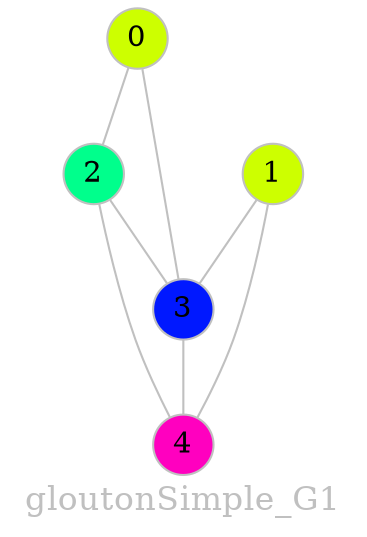 graph gloutonSimple_G1 {
	graph [bgcolor="#ffffff00" fontcolor=grey fontsize=16 label=gloutonSimple_G1 overlap=false]
	node [color=grey fixedsize=true fontsize=14 shape=circle style=filled width=0.4]
	edge [arrowsize=0.7 color=grey fontcolor=grey fontsize=12]
	node [fillcolor="#cdff00"]
	0
	node [fillcolor="#cdff00"]
	1
	node [fillcolor="#00ff8c"]
	2
	node [fillcolor="#0018ff"]
	3
	node [fillcolor="#ff00bf"]
	4
	0 -- 2
	0 -- 3
	1 -- 3
	1 -- 4
	2 -- 3
	2 -- 4
	3 -- 4
}
